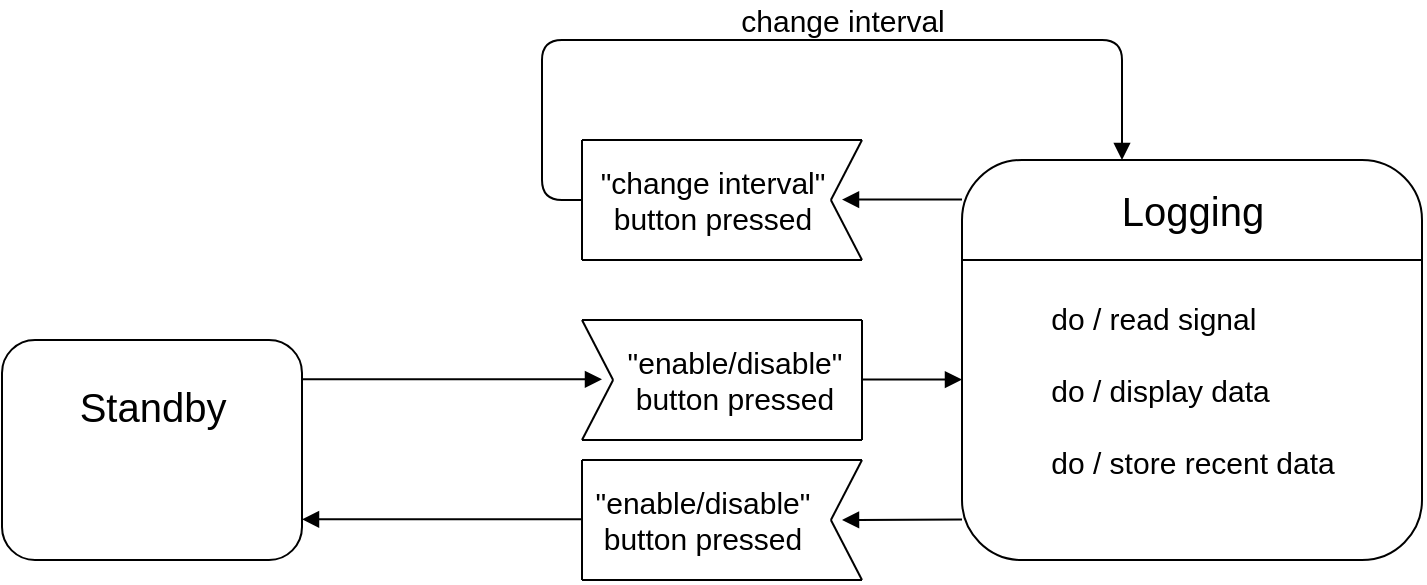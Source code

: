 <mxfile version="13.8.8" type="device"><diagram id="fQpO7kqo5jlEOAjpL81X" name="Page-1"><mxGraphModel dx="1240" dy="654" grid="1" gridSize="10" guides="1" tooltips="1" connect="1" arrows="1" fold="1" page="1" pageScale="1" pageWidth="850" pageHeight="1100" math="0" shadow="0"><root><mxCell id="0"/><mxCell id="1" parent="0"/><mxCell id="d_RONvpPwq-6b79W6c_p-50" value="" style="group" vertex="1" connectable="0" parent="1"><mxGeometry x="410" y="230" width="140" height="60" as="geometry"/></mxCell><mxCell id="d_RONvpPwq-6b79W6c_p-45" value="" style="endArrow=none;html=1;fontSize=20;" edge="1" parent="d_RONvpPwq-6b79W6c_p-50"><mxGeometry width="38.889" height="30" as="geometry"><mxPoint y="60" as="sourcePoint"/><mxPoint x="140" y="60" as="targetPoint"/></mxGeometry></mxCell><mxCell id="d_RONvpPwq-6b79W6c_p-46" value="" style="endArrow=none;html=1;fontSize=20;" edge="1" parent="d_RONvpPwq-6b79W6c_p-50"><mxGeometry width="38.889" height="30" as="geometry"><mxPoint as="sourcePoint"/><mxPoint x="140" as="targetPoint"/></mxGeometry></mxCell><mxCell id="d_RONvpPwq-6b79W6c_p-47" value="" style="endArrow=none;html=1;fontSize=20;" edge="1" parent="d_RONvpPwq-6b79W6c_p-50"><mxGeometry x="-140" width="38.889" height="30" as="geometry"><mxPoint y="60" as="sourcePoint"/><mxPoint as="targetPoint"/></mxGeometry></mxCell><mxCell id="d_RONvpPwq-6b79W6c_p-48" value="" style="endArrow=none;html=1;fontSize=20;" edge="1" parent="d_RONvpPwq-6b79W6c_p-50"><mxGeometry x="108.889" width="38.889" height="30" as="geometry"><mxPoint x="124.444" y="30" as="sourcePoint"/><mxPoint x="140" y="60" as="targetPoint"/></mxGeometry></mxCell><mxCell id="d_RONvpPwq-6b79W6c_p-49" value="" style="endArrow=none;html=1;fontSize=20;" edge="1" parent="d_RONvpPwq-6b79W6c_p-50"><mxGeometry x="108.889" width="38.889" height="30" as="geometry"><mxPoint x="140" as="sourcePoint"/><mxPoint x="124.444" y="30" as="targetPoint"/></mxGeometry></mxCell><mxCell id="d_RONvpPwq-6b79W6c_p-34" value="&quot;change interval&quot;&lt;div&gt;button pressed&lt;br&gt;&lt;/div&gt;" style="text;html=1;align=center;verticalAlign=middle;resizable=0;points=[];autosize=1;fontSize=15;" vertex="1" parent="d_RONvpPwq-6b79W6c_p-50"><mxGeometry y="10" width="130" height="40" as="geometry"/></mxCell><mxCell id="d_RONvpPwq-6b79W6c_p-67" value="" style="group" vertex="1" connectable="0" parent="1"><mxGeometry x="410" y="320" width="140" height="60" as="geometry"/></mxCell><mxCell id="d_RONvpPwq-6b79W6c_p-68" value="" style="endArrow=none;html=1;fontSize=20;" edge="1" parent="d_RONvpPwq-6b79W6c_p-67"><mxGeometry width="50" height="50" relative="1" as="geometry"><mxPoint y="60" as="sourcePoint"/><mxPoint x="15.556" y="30" as="targetPoint"/></mxGeometry></mxCell><mxCell id="d_RONvpPwq-6b79W6c_p-69" value="" style="endArrow=none;html=1;fontSize=20;" edge="1" parent="d_RONvpPwq-6b79W6c_p-67"><mxGeometry width="50" height="50" relative="1" as="geometry"><mxPoint as="sourcePoint"/><mxPoint x="15.556" y="30" as="targetPoint"/></mxGeometry></mxCell><mxCell id="d_RONvpPwq-6b79W6c_p-70" value="" style="endArrow=none;html=1;fontSize=20;" edge="1" parent="d_RONvpPwq-6b79W6c_p-67"><mxGeometry width="50" height="50" relative="1" as="geometry"><mxPoint y="60" as="sourcePoint"/><mxPoint x="140.0" y="60" as="targetPoint"/></mxGeometry></mxCell><mxCell id="d_RONvpPwq-6b79W6c_p-71" value="" style="endArrow=none;html=1;fontSize=20;" edge="1" parent="d_RONvpPwq-6b79W6c_p-67"><mxGeometry width="50" height="50" relative="1" as="geometry"><mxPoint as="sourcePoint"/><mxPoint x="140.0" as="targetPoint"/></mxGeometry></mxCell><mxCell id="d_RONvpPwq-6b79W6c_p-72" value="" style="endArrow=none;html=1;fontSize=20;" edge="1" parent="d_RONvpPwq-6b79W6c_p-67"><mxGeometry width="50" height="50" relative="1" as="geometry"><mxPoint x="140.0" y="60" as="sourcePoint"/><mxPoint x="140.0" as="targetPoint"/></mxGeometry></mxCell><mxCell id="d_RONvpPwq-6b79W6c_p-73" value="&quot;enable/disable&quot;&lt;div style=&quot;font-size: 15px&quot;&gt;button pressed&lt;br style=&quot;font-size: 15px&quot;&gt;&lt;/div&gt;" style="text;html=1;align=center;verticalAlign=middle;resizable=0;points=[];autosize=1;fontSize=15;" vertex="1" parent="d_RONvpPwq-6b79W6c_p-67"><mxGeometry x="15.556" y="10" width="120" height="40" as="geometry"/></mxCell><mxCell id="d_RONvpPwq-6b79W6c_p-81" value="" style="group" vertex="1" connectable="0" parent="1"><mxGeometry x="410" y="390" width="140" height="60" as="geometry"/></mxCell><mxCell id="d_RONvpPwq-6b79W6c_p-82" value="" style="endArrow=none;html=1;fontSize=20;" edge="1" parent="d_RONvpPwq-6b79W6c_p-81"><mxGeometry width="38.889" height="30" as="geometry"><mxPoint y="60" as="sourcePoint"/><mxPoint x="140" y="60" as="targetPoint"/></mxGeometry></mxCell><mxCell id="d_RONvpPwq-6b79W6c_p-83" value="" style="endArrow=none;html=1;fontSize=20;" edge="1" parent="d_RONvpPwq-6b79W6c_p-81"><mxGeometry width="38.889" height="30" as="geometry"><mxPoint as="sourcePoint"/><mxPoint x="140" as="targetPoint"/></mxGeometry></mxCell><mxCell id="d_RONvpPwq-6b79W6c_p-84" value="" style="endArrow=none;html=1;fontSize=20;" edge="1" parent="d_RONvpPwq-6b79W6c_p-81"><mxGeometry x="-140" width="38.889" height="30" as="geometry"><mxPoint y="60" as="sourcePoint"/><mxPoint as="targetPoint"/></mxGeometry></mxCell><mxCell id="d_RONvpPwq-6b79W6c_p-85" value="" style="endArrow=none;html=1;fontSize=20;" edge="1" parent="d_RONvpPwq-6b79W6c_p-81"><mxGeometry x="108.889" width="38.889" height="30" as="geometry"><mxPoint x="124.444" y="30" as="sourcePoint"/><mxPoint x="140" y="60" as="targetPoint"/></mxGeometry></mxCell><mxCell id="d_RONvpPwq-6b79W6c_p-86" value="" style="endArrow=none;html=1;fontSize=20;" edge="1" parent="d_RONvpPwq-6b79W6c_p-81"><mxGeometry x="108.889" width="38.889" height="30" as="geometry"><mxPoint x="140" as="sourcePoint"/><mxPoint x="124.444" y="30" as="targetPoint"/></mxGeometry></mxCell><mxCell id="d_RONvpPwq-6b79W6c_p-87" value="&quot;enable/disable&quot;&lt;div style=&quot;font-size: 15px&quot;&gt;button pressed&lt;br style=&quot;font-size: 15px&quot;&gt;&lt;/div&gt;" style="text;html=1;align=center;verticalAlign=middle;resizable=0;points=[];autosize=1;fontSize=15;" vertex="1" parent="d_RONvpPwq-6b79W6c_p-81"><mxGeometry y="10" width="120" height="40" as="geometry"/></mxCell><mxCell id="d_RONvpPwq-6b79W6c_p-90" value="" style="group" vertex="1" connectable="0" parent="1"><mxGeometry x="120" y="330" width="150" height="110" as="geometry"/></mxCell><mxCell id="d_RONvpPwq-6b79W6c_p-13" value="" style="rounded=1;whiteSpace=wrap;html=1;fontSize=20;fillColor=none;" vertex="1" parent="d_RONvpPwq-6b79W6c_p-90"><mxGeometry width="150" height="110.0" as="geometry"/></mxCell><mxCell id="d_RONvpPwq-6b79W6c_p-14" value="Standby" style="text;html=1;align=center;verticalAlign=middle;resizable=0;points=[];autosize=1;fontSize=20;" vertex="1" parent="d_RONvpPwq-6b79W6c_p-90"><mxGeometry x="30" y="18.333" width="90" height="30" as="geometry"/></mxCell><mxCell id="d_RONvpPwq-6b79W6c_p-91" value="" style="group" vertex="1" connectable="0" parent="1"><mxGeometry x="600" y="240" width="230" height="200" as="geometry"/></mxCell><mxCell id="d_RONvpPwq-6b79W6c_p-6" value="" style="rounded=1;whiteSpace=wrap;html=1;fillColor=none;" vertex="1" parent="d_RONvpPwq-6b79W6c_p-91"><mxGeometry width="230" height="200" as="geometry"/></mxCell><mxCell id="d_RONvpPwq-6b79W6c_p-7" value="" style="endArrow=none;html=1;exitX=0;exitY=0.25;exitDx=0;exitDy=0;entryX=1;entryY=0.25;entryDx=0;entryDy=0;" edge="1" parent="d_RONvpPwq-6b79W6c_p-91" source="d_RONvpPwq-6b79W6c_p-6" target="d_RONvpPwq-6b79W6c_p-6"><mxGeometry width="50" height="50" as="geometry"><mxPoint x="46" y="145" as="sourcePoint"/><mxPoint x="103.5" y="41.429" as="targetPoint"/></mxGeometry></mxCell><mxCell id="d_RONvpPwq-6b79W6c_p-10" value="Logging" style="text;html=1;align=center;verticalAlign=middle;resizable=0;points=[];autosize=1;fontSize=20;" vertex="1" parent="d_RONvpPwq-6b79W6c_p-91"><mxGeometry x="70" y="10.003" width="90" height="30" as="geometry"/></mxCell><mxCell id="d_RONvpPwq-6b79W6c_p-11" value="&lt;div style=&quot;font-size: 15px;&quot; align=&quot;left&quot;&gt;do / read signal&lt;/div&gt;&lt;div style=&quot;font-size: 15px;&quot; align=&quot;left&quot;&gt;&lt;br style=&quot;font-size: 15px;&quot;&gt;&lt;/div&gt;&lt;div style=&quot;font-size: 15px;&quot; align=&quot;left&quot;&gt;do / display data&lt;/div&gt;&lt;div style=&quot;font-size: 15px;&quot; align=&quot;left&quot;&gt;&lt;br style=&quot;font-size: 15px;&quot;&gt;&lt;/div&gt;&lt;div style=&quot;font-size: 15px;&quot; align=&quot;left&quot;&gt;do / store recent data&lt;br style=&quot;font-size: 15px;&quot;&gt;&lt;/div&gt;" style="text;html=1;align=center;verticalAlign=middle;resizable=0;points=[];autosize=1;fontSize=15;" vertex="1" parent="d_RONvpPwq-6b79W6c_p-91"><mxGeometry x="35" y="64.996" width="160" height="100" as="geometry"/></mxCell><mxCell id="d_RONvpPwq-6b79W6c_p-96" value="" style="endArrow=block;html=1;fontSize=15;endFill=1;" edge="1" parent="1"><mxGeometry width="50" height="50" relative="1" as="geometry"><mxPoint x="550" y="349.76" as="sourcePoint"/><mxPoint x="600" y="349.76" as="targetPoint"/></mxGeometry></mxCell><mxCell id="d_RONvpPwq-6b79W6c_p-97" value="" style="endArrow=block;html=1;fontSize=15;endFill=1;" edge="1" parent="1"><mxGeometry width="50" height="50" relative="1" as="geometry"><mxPoint x="600" y="419.76" as="sourcePoint"/><mxPoint x="540" y="420" as="targetPoint"/></mxGeometry></mxCell><mxCell id="d_RONvpPwq-6b79W6c_p-98" value="" style="endArrow=block;html=1;fontSize=15;endFill=1;" edge="1" parent="1"><mxGeometry width="50" height="50" relative="1" as="geometry"><mxPoint x="270" y="349.66" as="sourcePoint"/><mxPoint x="420" y="349.66" as="targetPoint"/></mxGeometry></mxCell><mxCell id="d_RONvpPwq-6b79W6c_p-99" value="" style="endArrow=block;html=1;fontSize=15;endFill=1;" edge="1" parent="1"><mxGeometry width="50" height="50" relative="1" as="geometry"><mxPoint x="410" y="419.66" as="sourcePoint"/><mxPoint x="270" y="419.66" as="targetPoint"/></mxGeometry></mxCell><mxCell id="d_RONvpPwq-6b79W6c_p-100" value="" style="endArrow=block;html=1;fontSize=15;endFill=1;" edge="1" parent="1"><mxGeometry width="50" height="50" relative="1" as="geometry"><mxPoint x="600" y="259.8" as="sourcePoint"/><mxPoint x="540" y="259.8" as="targetPoint"/></mxGeometry></mxCell><mxCell id="d_RONvpPwq-6b79W6c_p-101" value="" style="endArrow=block;html=1;fontSize=15;rounded=1;endFill=1;" edge="1" parent="1"><mxGeometry width="50" height="50" relative="1" as="geometry"><mxPoint x="410" y="260" as="sourcePoint"/><mxPoint x="680" y="240" as="targetPoint"/><Array as="points"><mxPoint x="390" y="260"/><mxPoint x="390" y="180"/><mxPoint x="680" y="180"/></Array></mxGeometry></mxCell><mxCell id="d_RONvpPwq-6b79W6c_p-102" value="change interval" style="text;html=1;align=center;verticalAlign=middle;resizable=0;points=[];autosize=1;fontSize=15;" vertex="1" parent="1"><mxGeometry x="480" y="160" width="120" height="20" as="geometry"/></mxCell></root></mxGraphModel></diagram></mxfile>